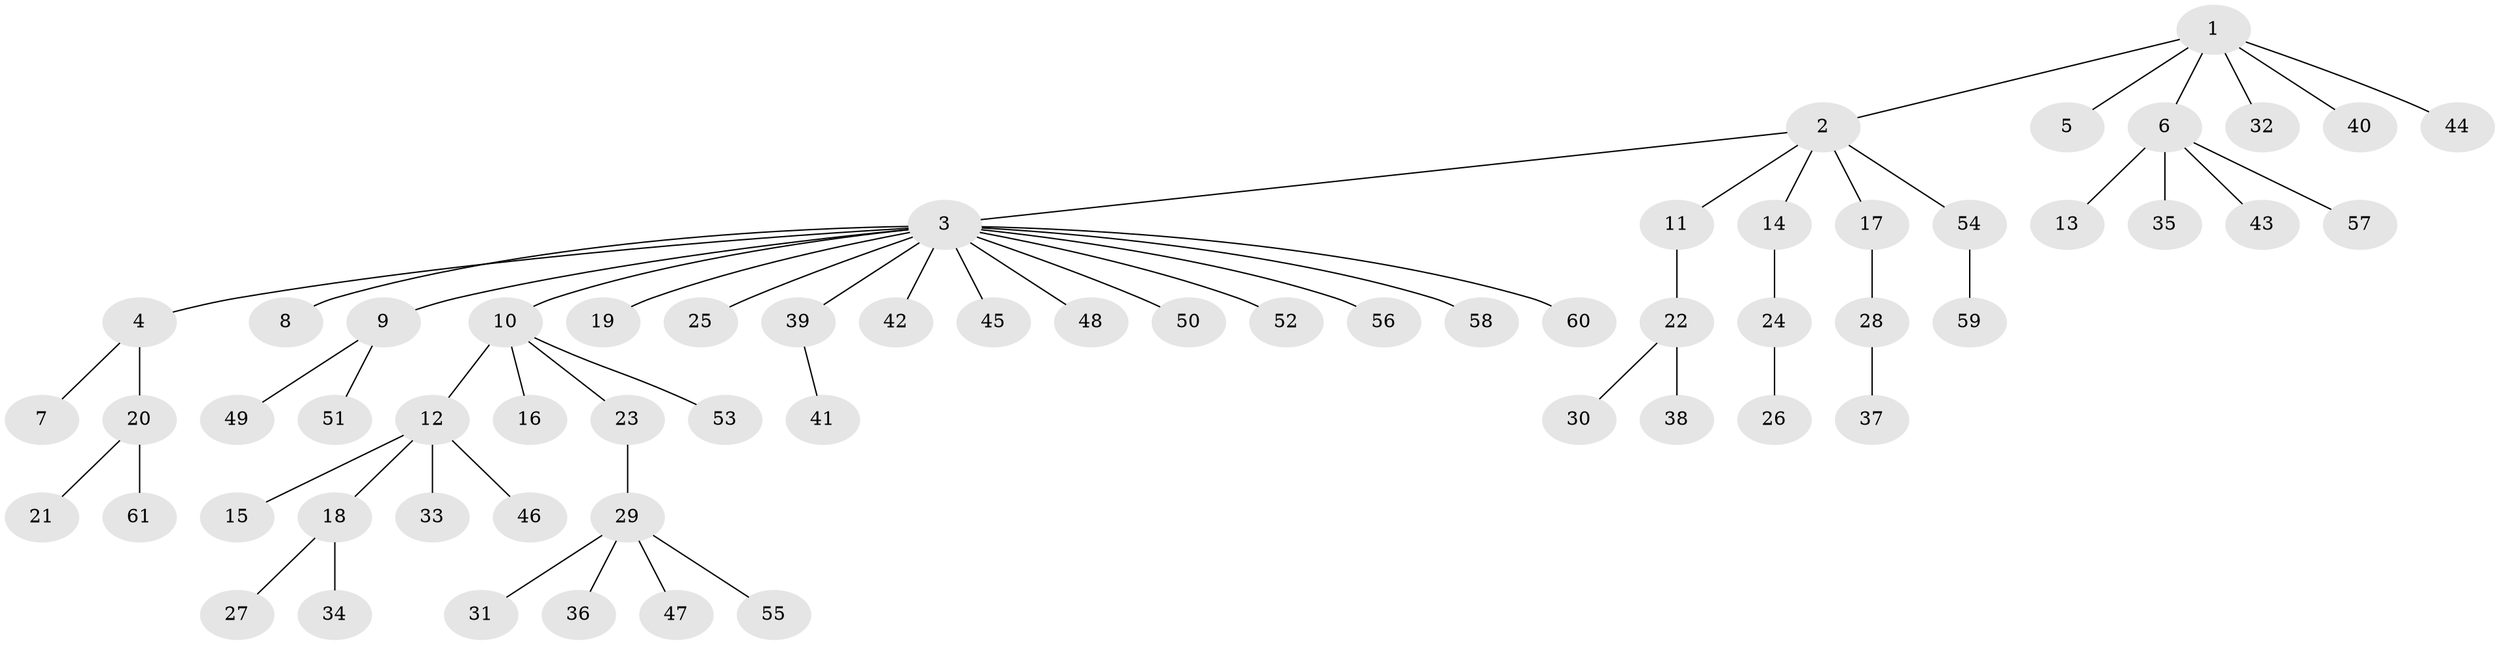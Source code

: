 // Generated by graph-tools (version 1.1) at 2025/50/03/09/25 03:50:00]
// undirected, 61 vertices, 60 edges
graph export_dot {
graph [start="1"]
  node [color=gray90,style=filled];
  1;
  2;
  3;
  4;
  5;
  6;
  7;
  8;
  9;
  10;
  11;
  12;
  13;
  14;
  15;
  16;
  17;
  18;
  19;
  20;
  21;
  22;
  23;
  24;
  25;
  26;
  27;
  28;
  29;
  30;
  31;
  32;
  33;
  34;
  35;
  36;
  37;
  38;
  39;
  40;
  41;
  42;
  43;
  44;
  45;
  46;
  47;
  48;
  49;
  50;
  51;
  52;
  53;
  54;
  55;
  56;
  57;
  58;
  59;
  60;
  61;
  1 -- 2;
  1 -- 5;
  1 -- 6;
  1 -- 32;
  1 -- 40;
  1 -- 44;
  2 -- 3;
  2 -- 11;
  2 -- 14;
  2 -- 17;
  2 -- 54;
  3 -- 4;
  3 -- 8;
  3 -- 9;
  3 -- 10;
  3 -- 19;
  3 -- 25;
  3 -- 39;
  3 -- 42;
  3 -- 45;
  3 -- 48;
  3 -- 50;
  3 -- 52;
  3 -- 56;
  3 -- 58;
  3 -- 60;
  4 -- 7;
  4 -- 20;
  6 -- 13;
  6 -- 35;
  6 -- 43;
  6 -- 57;
  9 -- 49;
  9 -- 51;
  10 -- 12;
  10 -- 16;
  10 -- 23;
  10 -- 53;
  11 -- 22;
  12 -- 15;
  12 -- 18;
  12 -- 33;
  12 -- 46;
  14 -- 24;
  17 -- 28;
  18 -- 27;
  18 -- 34;
  20 -- 21;
  20 -- 61;
  22 -- 30;
  22 -- 38;
  23 -- 29;
  24 -- 26;
  28 -- 37;
  29 -- 31;
  29 -- 36;
  29 -- 47;
  29 -- 55;
  39 -- 41;
  54 -- 59;
}
